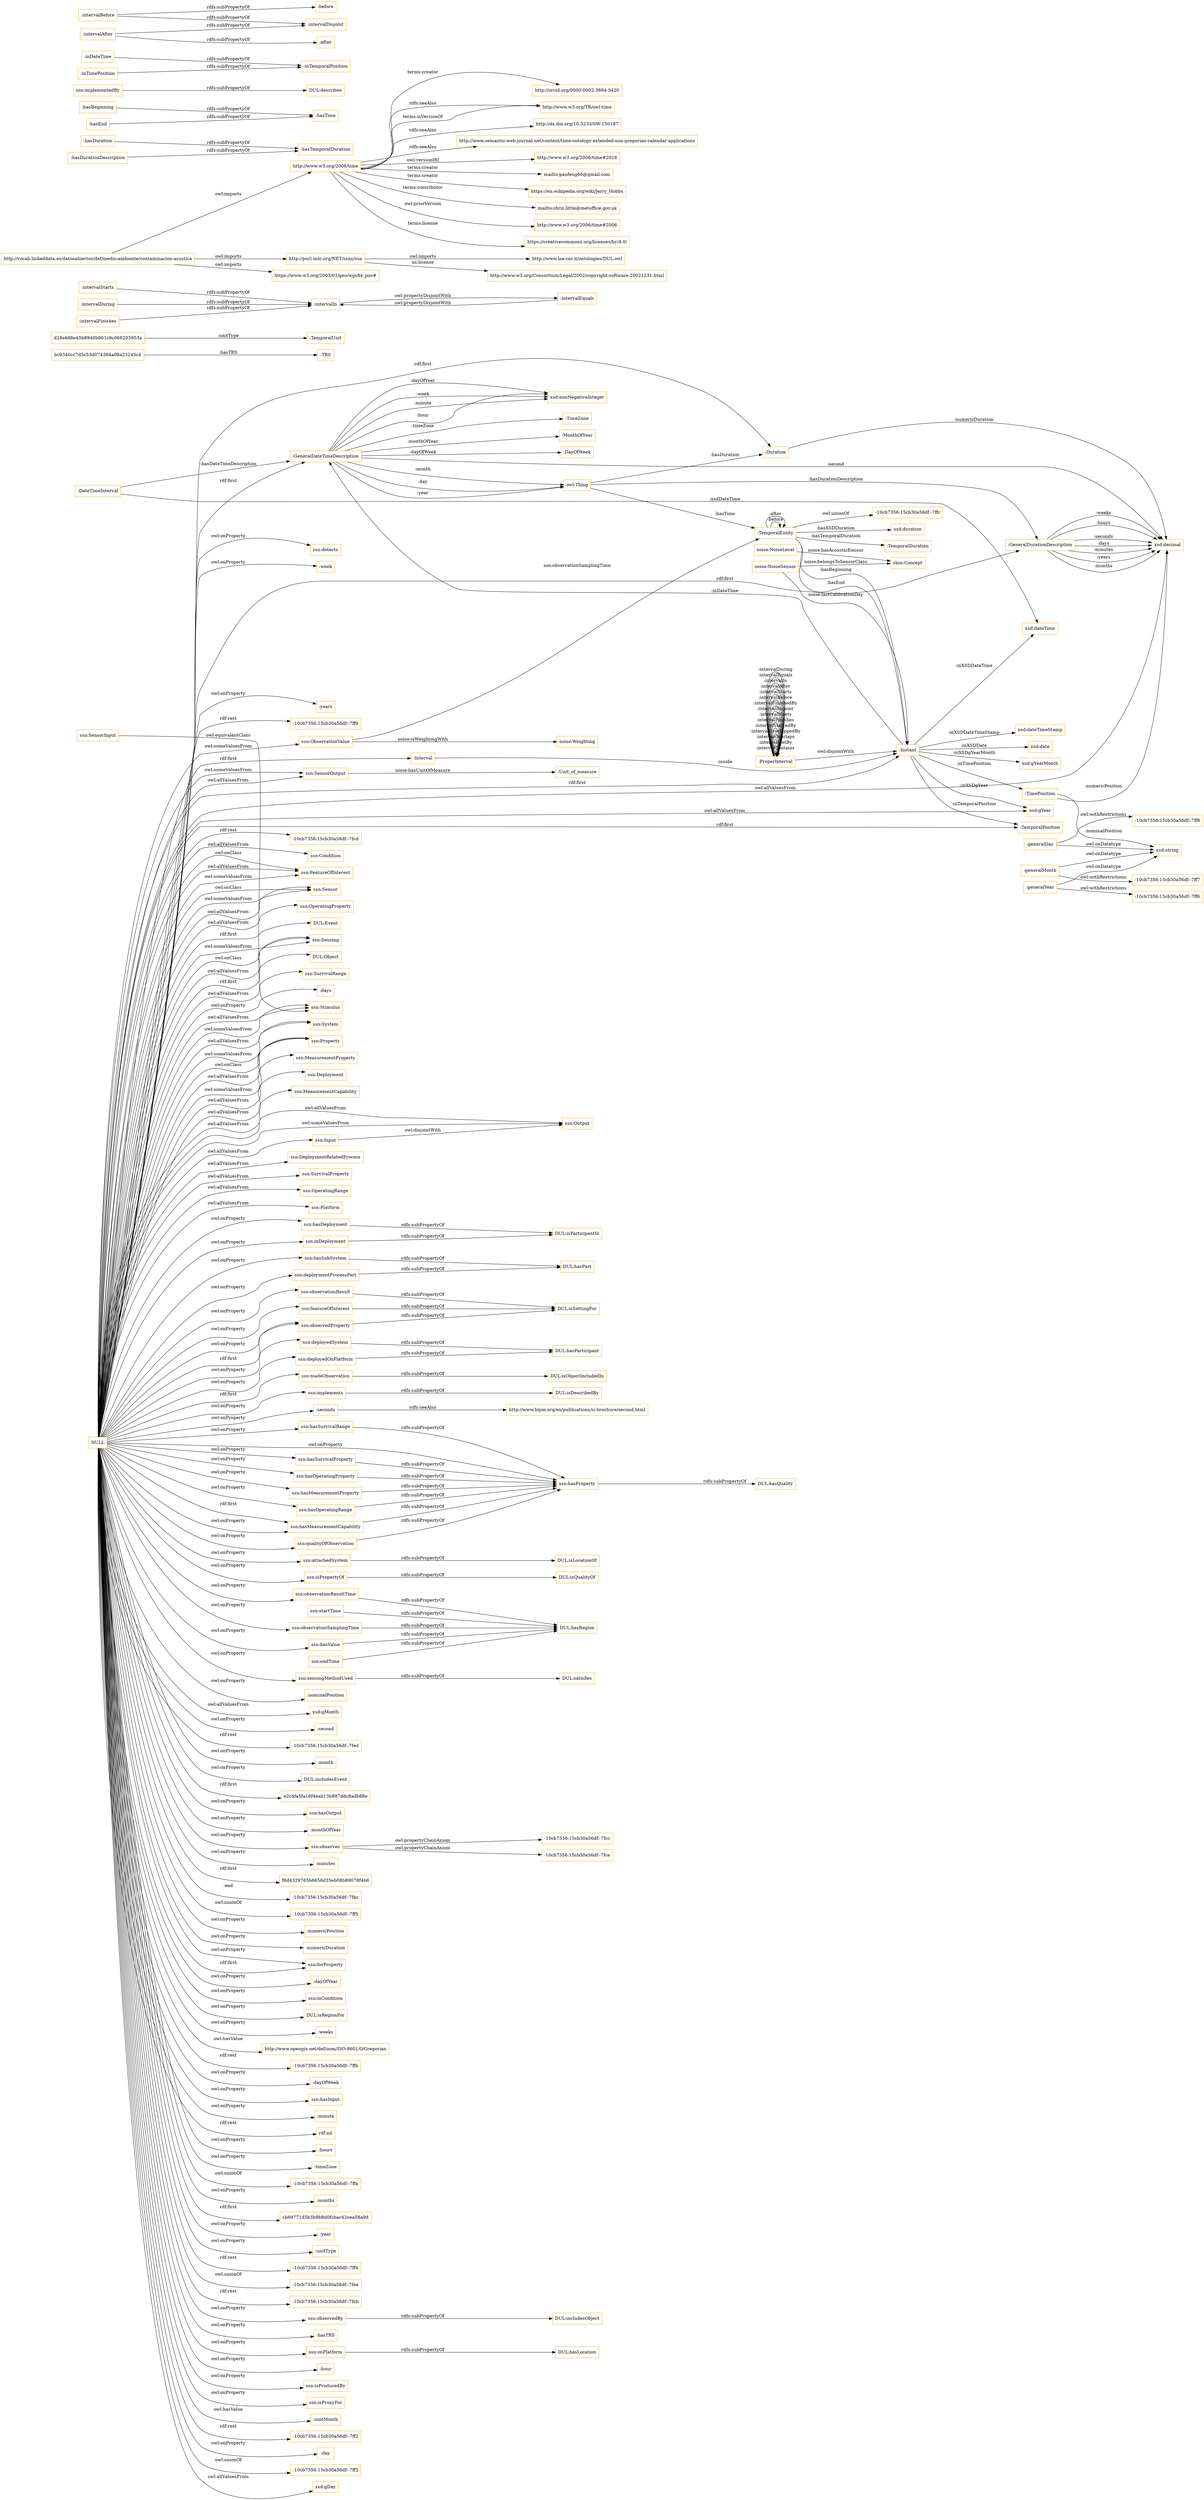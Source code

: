 digraph ar2dtool_diagram { 
rankdir=LR;
size="1501"
node [shape = rectangle, color="orange"]; ":Unit_of_measure" "skos:Concept" "noise:Weighting" "noise:NoiseSensor" "noise:NoiseLevel" ":TimeZone" ":GeneralDateTimeDescription" ":DateTimeInterval" "bc9340cc7d5c53d074384a08a23245c4" ":TRS" ":TemporalDuration" ":Duration" ":GeneralDurationDescription" ":ProperInterval" "d28e688a45b8940b961c9c068203953a" ":TimePosition" ":TemporalPosition" ":Interval" ":TemporalEntity" ":MonthOfYear" ":TemporalUnit" ":Instant" ":DayOfWeek" "ssn:Condition" "ssn:SensorOutput" "ssn:FeatureOfInterest" "ssn:Sensor" "ssn:OperatingProperty" "DUL:Event" "ssn:Sensing" "DUL:Object" "ssn:SurvivalRange" "ssn:Stimulus" "ssn:System" "ssn:Property" "ssn:MeasurementProperty" "ssn:Deployment" "ssn:MeasurementCapability" "ssn:Input" "ssn:DeploymentRelatedProcess" "ssn:SensorInput" "ssn:ObservationValue" "ssn:SurvivalProperty" "ssn:OperatingRange" "ssn:Output" "ssn:Platform" ; /*classes style*/
	"ssn:hasDeployment" -> "DUL:isParticipantIn" [ label = "rdfs:subPropertyOf" ];
	"ssn:hasSubSystem" -> "DUL:hasPart" [ label = "rdfs:subPropertyOf" ];
	":intervalIn" -> ":intervalEquals" [ label = "owl:propertyDisjointWith" ];
	"http://www.w3.org/2006/time" -> "http://orcid.org/0000-0002-3884-3420" [ label = "terms:creator" ];
	"http://www.w3.org/2006/time" -> "http://www.w3.org/TR/owl-time" [ label = "rdfs:seeAlso" ];
	"http://www.w3.org/2006/time" -> "http://dx.doi.org/10.3233/SW-150187" [ label = "rdfs:seeAlso" ];
	"http://www.w3.org/2006/time" -> "http://www.semantic-web-journal.net/content/time-ontology-extended-non-gregorian-calendar-applications" [ label = "rdfs:seeAlso" ];
	"http://www.w3.org/2006/time" -> "http://www.w3.org/TR/owl-time" [ label = "terms:isVersionOf" ];
	"http://www.w3.org/2006/time" -> "http://www.w3.org/2006/time#2016" [ label = "owl:versionIRI" ];
	"http://www.w3.org/2006/time" -> "mailto:panfeng66@gmail.com" [ label = "terms:creator" ];
	"http://www.w3.org/2006/time" -> "https://en.wikipedia.org/wiki/Jerry_Hobbs" [ label = "terms:creator" ];
	"http://www.w3.org/2006/time" -> "mailto:chris.little@metoffice.gov.uk" [ label = "terms:contributor" ];
	"http://www.w3.org/2006/time" -> "http://www.w3.org/2006/time#2006" [ label = "owl:priorVersion" ];
	"http://www.w3.org/2006/time" -> "https://creativecommons.org/licenses/by/4.0/" [ label = "terms:license" ];
	"ssn:inDeployment" -> "DUL:isParticipantIn" [ label = "rdfs:subPropertyOf" ];
	"ssn:deploymentProcessPart" -> "DUL:hasPart" [ label = "rdfs:subPropertyOf" ];
	":generalMonth" -> "-10cb7356:15cb30a56df:-7ff7" [ label = "owl:withRestrictions" ];
	":generalMonth" -> "xsd:string" [ label = "owl:onDatatype" ];
	":intervalStarts" -> ":intervalIn" [ label = "rdfs:subPropertyOf" ];
	"http://purl.oclc.org/NET/ssnx/ssn" -> "http://www.loa-cnr.it/ontologies/DUL.owl" [ label = "owl:imports" ];
	"http://purl.oclc.org/NET/ssnx/ssn" -> "http://www.w3.org/Consortium/Legal/2002/copyright-software-20021231.html" [ label = "ns:license" ];
	"ssn:observedProperty" -> "DUL:isSettingFor" [ label = "rdfs:subPropertyOf" ];
	"ssn:deployedSystem" -> "DUL:hasParticipant" [ label = "rdfs:subPropertyOf" ];
	":hasDuration" -> ":hasTemporalDuration" [ label = "rdfs:subPropertyOf" ];
	"ssn:deployedOnPlatform" -> "DUL:hasParticipant" [ label = "rdfs:subPropertyOf" ];
	"ssn:Input" -> "ssn:Output" [ label = "owl:disjointWith" ];
	":ProperInterval" -> ":Instant" [ label = "owl:disjointWith" ];
	":hasBeginning" -> ":hasTime" [ label = "rdfs:subPropertyOf" ];
	"ssn:observationResult" -> "DUL:isSettingFor" [ label = "rdfs:subPropertyOf" ];
	"ssn:madeObservation" -> "DUL:isObjectIncludedIn" [ label = "rdfs:subPropertyOf" ];
	"ssn:implements" -> "DUL:isDescribedBy" [ label = "rdfs:subPropertyOf" ];
	":intervalEquals" -> ":intervalIn" [ label = "owl:propertyDisjointWith" ];
	":seconds" -> "http://www.bipm.org/en/publications/si-brochure/second.html" [ label = "rdfs:seeAlso" ];
	"http://vocab.linkeddata.es/datosabiertos/def/medio-ambiente/contaminacion-acustica" -> "https://www.w3.org/2003/01/geo/wgs84_pos#" [ label = "owl:imports" ];
	"http://vocab.linkeddata.es/datosabiertos/def/medio-ambiente/contaminacion-acustica" -> "http://purl.oclc.org/NET/ssnx/ssn" [ label = "owl:imports" ];
	"http://vocab.linkeddata.es/datosabiertos/def/medio-ambiente/contaminacion-acustica" -> "http://www.w3.org/2006/time" [ label = "owl:imports" ];
	"ssn:hasProperty" -> "DUL:hasQuality" [ label = "rdfs:subPropertyOf" ];
	"ssn:implementedBy" -> "DUL:describes" [ label = "rdfs:subPropertyOf" ];
	"ssn:attachedSystem" -> "DUL:isLocationOf" [ label = "rdfs:subPropertyOf" ];
	":intervalDuring" -> ":intervalIn" [ label = "rdfs:subPropertyOf" ];
	"ssn:hasMeasurementProperty" -> "ssn:hasProperty" [ label = "rdfs:subPropertyOf" ];
	"ssn:hasOperatingRange" -> "ssn:hasProperty" [ label = "rdfs:subPropertyOf" ];
	"ssn:hasMeasurementCapability" -> "ssn:hasProperty" [ label = "rdfs:subPropertyOf" ];
	"ssn:isPropertyOf" -> "DUL:isQualityOf" [ label = "rdfs:subPropertyOf" ];
	"ssn:observationResultTime" -> "DUL:hasRegion" [ label = "rdfs:subPropertyOf" ];
	"ssn:sensingMethodUsed" -> "DUL:satisfies" [ label = "rdfs:subPropertyOf" ];
	"ssn:qualityOfObservation" -> "ssn:hasProperty" [ label = "rdfs:subPropertyOf" ];
	"ssn:startTime" -> "DUL:hasRegion" [ label = "rdfs:subPropertyOf" ];
	"ssn:hasSurvivalRange" -> "ssn:hasProperty" [ label = "rdfs:subPropertyOf" ];
	":inDateTime" -> ":inTemporalPosition" [ label = "rdfs:subPropertyOf" ];
	":intervalFinishes" -> ":intervalIn" [ label = "rdfs:subPropertyOf" ];
	"NULL" -> "ssn:MeasurementCapability" [ label = "owl:allValuesFrom" ];
	"NULL" -> "ssn:qualityOfObservation" [ label = "owl:onProperty" ];
	"NULL" -> "ssn:System" [ label = "owl:allValuesFrom" ];
	"NULL" -> "ssn:isPropertyOf" [ label = "owl:onProperty" ];
	"NULL" -> ":nominalPosition" [ label = "owl:onProperty" ];
	"NULL" -> "ssn:hasMeasurementCapability" [ label = "rdf:first" ];
	"NULL" -> "xsd:gMonth" [ label = "owl:allValuesFrom" ];
	"NULL" -> ":second" [ label = "owl:onProperty" ];
	"NULL" -> "ssn:FeatureOfInterest" [ label = "owl:allValuesFrom" ];
	"NULL" -> "ssn:hasDeployment" [ label = "owl:onProperty" ];
	"NULL" -> "-10cb7356:15cb30a56df:-7fed" [ label = "rdf:rest" ];
	"NULL" -> ":month" [ label = "owl:onProperty" ];
	"NULL" -> "ssn:Sensor" [ label = "owl:someValuesFrom" ];
	"NULL" -> "ssn:hasSurvivalRange" [ label = "owl:onProperty" ];
	"NULL" -> "ssn:implements" [ label = "owl:onProperty" ];
	"NULL" -> "ssn:observationSamplingTime" [ label = "owl:onProperty" ];
	"NULL" -> "ssn:System" [ label = "owl:someValuesFrom" ];
	"NULL" -> ":GeneralDurationDescription" [ label = "rdf:first" ];
	"NULL" -> "DUL:includesEvent" [ label = "owl:onProperty" ];
	"NULL" -> "ssn:madeObservation" [ label = "rdf:first" ];
	"NULL" -> "ssn:Input" [ label = "owl:allValuesFrom" ];
	"NULL" -> "ssn:observedProperty" [ label = "owl:onProperty" ];
	"NULL" -> "e2c4fa5fa16f4eab13b887ddc8adb88e" [ label = "rdf:first" ];
	"NULL" -> "ssn:Output" [ label = "owl:allValuesFrom" ];
	"NULL" -> "ssn:deploymentProcessPart" [ label = "owl:onProperty" ];
	"NULL" -> ":GeneralDateTimeDescription" [ label = "rdf:first" ];
	"NULL" -> "ssn:hasOutput" [ label = "owl:onProperty" ];
	"NULL" -> "DUL:Event" [ label = "rdf:first" ];
	"NULL" -> "ssn:deployedSystem" [ label = "owl:onProperty" ];
	"NULL" -> ":monthOfYear" [ label = "owl:onProperty" ];
	"NULL" -> "ssn:observes" [ label = "owl:onProperty" ];
	"NULL" -> "ssn:ObservationValue" [ label = "owl:someValuesFrom" ];
	"NULL" -> ":minutes" [ label = "owl:onProperty" ];
	"NULL" -> "f8d4329765b6656d35eb08b89078f4b6" [ label = "rdf:first" ];
	"NULL" -> "-10cb7356:15cb30a56df:-7fbc" [ label = ":ead" ];
	"NULL" -> "-10cb7356:15cb30a56df:-7ff5" [ label = "owl:unionOf" ];
	"NULL" -> "DUL:Object" [ label = "rdf:first" ];
	"NULL" -> ":numericPosition" [ label = "owl:onProperty" ];
	"NULL" -> "ssn:hasMeasurementCapability" [ label = "owl:onProperty" ];
	"NULL" -> "ssn:sensingMethodUsed" [ label = "owl:onProperty" ];
	"NULL" -> "ssn:inDeployment" [ label = "owl:onProperty" ];
	"NULL" -> "ssn:DeploymentRelatedProcess" [ label = "owl:allValuesFrom" ];
	"NULL" -> ":numericDuration" [ label = "owl:onProperty" ];
	"NULL" -> "ssn:forProperty" [ label = "owl:onProperty" ];
	"NULL" -> "ssn:Deployment" [ label = "owl:allValuesFrom" ];
	"NULL" -> ":dayOfYear" [ label = "owl:onProperty" ];
	"NULL" -> "ssn:inCondition" [ label = "owl:onProperty" ];
	"NULL" -> "DUL:isRegionFor" [ label = "owl:onProperty" ];
	"NULL" -> ":weeks" [ label = "owl:onProperty" ];
	"NULL" -> "http://www.opengis.net/def/uom/ISO-8601/0/Gregorian" [ label = "owl:hasValue" ];
	"NULL" -> "ssn:Stimulus" [ label = "owl:someValuesFrom" ];
	"NULL" -> ":TemporalPosition" [ label = "rdf:first" ];
	"NULL" -> "ssn:hasProperty" [ label = "owl:onProperty" ];
	"NULL" -> "-10cb7356:15cb30a56df:-7ffb" [ label = "rdf:rest" ];
	"NULL" -> "ssn:Sensor" [ label = "owl:allValuesFrom" ];
	"NULL" -> "ssn:Output" [ label = "owl:someValuesFrom" ];
	"NULL" -> ":dayOfWeek" [ label = "owl:onProperty" ];
	"NULL" -> "ssn:hasInput" [ label = "owl:onProperty" ];
	"NULL" -> ":minute" [ label = "owl:onProperty" ];
	"NULL" -> "ssn:SensorOutput" [ label = "owl:allValuesFrom" ];
	"NULL" -> "rdf:nil" [ label = "rdf:rest" ];
	"NULL" -> "ssn:Sensor" [ label = "owl:onClass" ];
	"NULL" -> "ssn:observationResult" [ label = "owl:onProperty" ];
	"NULL" -> ":hours" [ label = "owl:onProperty" ];
	"NULL" -> ":timeZone" [ label = "owl:onProperty" ];
	"NULL" -> "-10cb7356:15cb30a56df:-7ffa" [ label = "owl:unionOf" ];
	"NULL" -> "ssn:hasSurvivalProperty" [ label = "owl:onProperty" ];
	"NULL" -> "ssn:hasOperatingProperty" [ label = "owl:onProperty" ];
	"NULL" -> "ssn:Property" [ label = "owl:allValuesFrom" ];
	"NULL" -> ":months" [ label = "owl:onProperty" ];
	"NULL" -> "cb69771d5b3b9b8d0fcbac42eea58a9d" [ label = "rdf:first" ];
	"NULL" -> "ssn:hasOperatingRange" [ label = "owl:onProperty" ];
	"NULL" -> ":year" [ label = "owl:onProperty" ];
	"NULL" -> ":unitType" [ label = "owl:onProperty" ];
	"NULL" -> "-10cb7356:15cb30a56df:-7ff4" [ label = "rdf:rest" ];
	"NULL" -> ":Duration" [ label = "rdf:first" ];
	"NULL" -> "-10cb7356:15cb30a56df:-7fee" [ label = "owl:unionOf" ];
	"NULL" -> ":seconds" [ label = "owl:onProperty" ];
	"NULL" -> "-10cb7356:15cb30a56df:-7fcb" [ label = "rdf:rest" ];
	"NULL" -> "ssn:observedBy" [ label = "owl:onProperty" ];
	"NULL" -> "ssn:attachedSystem" [ label = "owl:onProperty" ];
	"NULL" -> "ssn:FeatureOfInterest" [ label = "owl:someValuesFrom" ];
	"NULL" -> ":hasTRS" [ label = "owl:onProperty" ];
	"NULL" -> "ssn:FeatureOfInterest" [ label = "owl:onClass" ];
	"NULL" -> "ssn:Stimulus" [ label = "owl:allValuesFrom" ];
	"NULL" -> "ssn:onPlatform" [ label = "owl:onProperty" ];
	"NULL" -> "ssn:OperatingRange" [ label = "owl:allValuesFrom" ];
	"NULL" -> ":hour" [ label = "owl:onProperty" ];
	"NULL" -> "ssn:Sensing" [ label = "owl:onClass" ];
	"NULL" -> "ssn:hasMeasurementProperty" [ label = "owl:onProperty" ];
	"NULL" -> "ssn:isProducedBy" [ label = "owl:onProperty" ];
	"NULL" -> "ssn:hasSubSystem" [ label = "owl:onProperty" ];
	"NULL" -> "ssn:isProxyFor" [ label = "owl:onProperty" ];
	"NULL" -> "ssn:Platform" [ label = "owl:allValuesFrom" ];
	"NULL" -> "ssn:SurvivalProperty" [ label = "owl:allValuesFrom" ];
	"NULL" -> ":unitMonth" [ label = "owl:hasValue" ];
	"NULL" -> "xsd:gYear" [ label = "owl:allValuesFrom" ];
	"NULL" -> "ssn:Property" [ label = "owl:someValuesFrom" ];
	"NULL" -> "-10cb7356:15cb30a56df:-7ff2" [ label = "rdf:rest" ];
	"NULL" -> ":day" [ label = "owl:onProperty" ];
	"NULL" -> "ssn:Property" [ label = "owl:onClass" ];
	"NULL" -> "ssn:deployedOnPlatform" [ label = "owl:onProperty" ];
	"NULL" -> "-10cb7356:15cb30a56df:-7ff3" [ label = "owl:unionOf" ];
	"NULL" -> "xsd:gDay" [ label = "owl:allValuesFrom" ];
	"NULL" -> "ssn:Sensing" [ label = "owl:allValuesFrom" ];
	"NULL" -> "ssn:detects" [ label = "owl:onProperty" ];
	"NULL" -> ":Interval" [ label = "rdf:first" ];
	"NULL" -> "ssn:Sensing" [ label = "owl:someValuesFrom" ];
	"NULL" -> "ssn:SurvivalRange" [ label = "owl:allValuesFrom" ];
	"NULL" -> "ssn:MeasurementProperty" [ label = "owl:allValuesFrom" ];
	"NULL" -> ":week" [ label = "owl:onProperty" ];
	"NULL" -> "-10cb7356:15cb30a56df:-7ff9" [ label = "rdf:rest" ];
	"NULL" -> ":years" [ label = "owl:onProperty" ];
	"NULL" -> ":Instant" [ label = "rdf:first" ];
	"NULL" -> "ssn:observationResultTime" [ label = "owl:onProperty" ];
	"NULL" -> "xsd:decimal" [ label = "owl:allValuesFrom" ];
	"NULL" -> "ssn:hasValue" [ label = "owl:onProperty" ];
	"NULL" -> "ssn:forProperty" [ label = "rdf:first" ];
	"NULL" -> "ssn:SensorOutput" [ label = "owl:someValuesFrom" ];
	"NULL" -> "ssn:featureOfInterest" [ label = "owl:onProperty" ];
	"NULL" -> "-10cb7356:15cb30a56df:-7fcd" [ label = "rdf:rest" ];
	"NULL" -> "ssn:OperatingProperty" [ label = "owl:allValuesFrom" ];
	"NULL" -> ":days" [ label = "owl:onProperty" ];
	"NULL" -> "ssn:Condition" [ label = "owl:allValuesFrom" ];
	"NULL" -> "ssn:observedProperty" [ label = "rdf:first" ];
	"ssn:SensorInput" -> "ssn:Stimulus" [ label = "owl:equivalentClass" ];
	"ssn:onPlatform" -> "DUL:hasLocation" [ label = "rdfs:subPropertyOf" ];
	":intervalBefore" -> ":intervalDisjoint" [ label = "rdfs:subPropertyOf" ];
	":intervalBefore" -> ":before" [ label = "rdfs:subPropertyOf" ];
	":TemporalEntity" -> "-10cb7356:15cb30a56df:-7ffc" [ label = "owl:unionOf" ];
	"ssn:observedBy" -> "DUL:includesObject" [ label = "rdfs:subPropertyOf" ];
	":intervalAfter" -> ":intervalDisjoint" [ label = "rdfs:subPropertyOf" ];
	":intervalAfter" -> ":after" [ label = "rdfs:subPropertyOf" ];
	":hasEnd" -> ":hasTime" [ label = "rdfs:subPropertyOf" ];
	"ssn:observes" -> "-10cb7356:15cb30a56df:-7fcc" [ label = "owl:propertyChainAxiom" ];
	"ssn:observes" -> "-10cb7356:15cb30a56df:-7fce" [ label = "owl:propertyChainAxiom" ];
	":inTimePosition" -> ":inTemporalPosition" [ label = "rdfs:subPropertyOf" ];
	"ssn:featureOfInterest" -> "DUL:isSettingFor" [ label = "rdfs:subPropertyOf" ];
	"ssn:hasValue" -> "DUL:hasRegion" [ label = "rdfs:subPropertyOf" ];
	"ssn:observationSamplingTime" -> "DUL:hasRegion" [ label = "rdfs:subPropertyOf" ];
	":generalDay" -> "-10cb7356:15cb30a56df:-7ff8" [ label = "owl:withRestrictions" ];
	":generalDay" -> "xsd:string" [ label = "owl:onDatatype" ];
	":generalYear" -> "-10cb7356:15cb30a56df:-7ff6" [ label = "owl:withRestrictions" ];
	":generalYear" -> "xsd:string" [ label = "owl:onDatatype" ];
	":hasDurationDescription" -> ":hasTemporalDuration" [ label = "rdfs:subPropertyOf" ];
	"ssn:endTime" -> "DUL:hasRegion" [ label = "rdfs:subPropertyOf" ];
	"ssn:hasOperatingProperty" -> "ssn:hasProperty" [ label = "rdfs:subPropertyOf" ];
	"ssn:hasSurvivalProperty" -> "ssn:hasProperty" [ label = "rdfs:subPropertyOf" ];
	":TimePosition" -> "xsd:string" [ label = ":nominalPosition" ];
	":GeneralDateTimeDescription" -> ":DayOfWeek" [ label = ":dayOfWeek" ];
	":TemporalEntity" -> ":Instant" [ label = ":hasEnd" ];
	":Instant" -> "xsd:gYear" [ label = ":inXSDgYear" ];
	":ProperInterval" -> ":ProperInterval" [ label = ":intervalContains" ];
	"ssn:ObservationValue" -> "noise:Weighting" [ label = "noise:isWeightingWith" ];
	":TemporalEntity" -> ":Instant" [ label = ":hasBeginning" ];
	":GeneralDurationDescription" -> "xsd:decimal" [ label = ":hours" ];
	"d28e688a45b8940b961c9c068203953a" -> ":TemporalUnit" [ label = ":unitType" ];
	":GeneralDateTimeDescription" -> "owl:Thing" [ label = ":year" ];
	":ProperInterval" -> ":ProperInterval" [ label = ":intervalMetBy" ];
	":Instant" -> "xsd:dateTimeStamp" [ label = ":inXSDDateTimeStamp" ];
	"owl:Thing" -> ":GeneralDurationDescription" [ label = ":hasDurationDescription" ];
	":ProperInterval" -> ":ProperInterval" [ label = ":intervalOverlaps" ];
	":GeneralDurationDescription" -> "xsd:decimal" [ label = ":seconds" ];
	":Instant" -> "xsd:date" [ label = ":inXSDDate" ];
	":DateTimeInterval" -> "xsd:dateTime" [ label = ":xsdDateTime" ];
	":ProperInterval" -> ":ProperInterval" [ label = ":intervalOverlappedBy" ];
	":GeneralDateTimeDescription" -> ":TimeZone" [ label = ":timeZone" ];
	":Instant" -> ":TemporalPosition" [ label = ":inTemporalPosition" ];
	":GeneralDurationDescription" -> "xsd:decimal" [ label = ":days" ];
	"ssn:SensorOutput" -> ":Unit_of_measure" [ label = "noise:hasUnitOfMeasure" ];
	"owl:Thing" -> ":TemporalEntity" [ label = ":hasTime" ];
	":ProperInterval" -> ":ProperInterval" [ label = ":intervalStartedBy" ];
	":Instant" -> "xsd:dateTime" [ label = ":inXSDDateTime" ];
	":Instant" -> "xsd:gYearMonth" [ label = ":inXSDgYearMonth" ];
	":Instant" -> ":GeneralDateTimeDescription" [ label = ":inDateTime" ];
	":TemporalEntity" -> "xsd:duration" [ label = ":hasXSDDuration" ];
	"ssn:ObservationValue" -> ":TemporalEntity" [ label = "ssn:observationSamplingTime" ];
	":GeneralDateTimeDescription" -> "xsd:nonNegativeInteger" [ label = ":minute" ];
	":GeneralDurationDescription" -> "xsd:decimal" [ label = ":minutes" ];
	":GeneralDateTimeDescription" -> "xsd:nonNegativeInteger" [ label = ":hour" ];
	":ProperInterval" -> ":ProperInterval" [ label = ":intervalFinishes" ];
	"noise:NoiseLevel" -> "skos:Concept" [ label = "noise:hasAcousticEmisor" ];
	":Instant" -> ":TimePosition" [ label = ":inTimePosition" ];
	":GeneralDurationDescription" -> "xsd:decimal" [ label = ":years" ];
	":ProperInterval" -> ":ProperInterval" [ label = ":intervalMeets" ];
	"bc9340cc7d5c53d074384a08a23245c4" -> ":TRS" [ label = ":hasTRS" ];
	":GeneralDateTimeDescription" -> "xsd:nonNegativeInteger" [ label = ":dayOfYear" ];
	":GeneralDateTimeDescription" -> "xsd:nonNegativeInteger" [ label = ":week" ];
	"owl:Thing" -> ":Duration" [ label = ":hasDuration" ];
	":GeneralDurationDescription" -> "xsd:decimal" [ label = ":months" ];
	":TimePosition" -> "xsd:decimal" [ label = ":numericPosition" ];
	":TemporalEntity" -> ":TemporalDuration" [ label = ":hasTemporalDuration" ];
	":GeneralDateTimeDescription" -> "owl:Thing" [ label = ":month" ];
	":ProperInterval" -> ":ProperInterval" [ label = ":intervalDisjoint" ];
	":ProperInterval" -> ":ProperInterval" [ label = ":intervalFinishedBy" ];
	":TemporalEntity" -> ":TemporalEntity" [ label = ":before" ];
	":ProperInterval" -> ":ProperInterval" [ label = ":intervalBefore" ];
	":GeneralDateTimeDescription" -> "xsd:decimal" [ label = ":second" ];
	":GeneralDurationDescription" -> "xsd:decimal" [ label = ":weeks" ];
	":TemporalEntity" -> ":TemporalEntity" [ label = ":after" ];
	"noise:NoiseSensor" -> ":Instant" [ label = "noise:lastCalibrationDay" ];
	":ProperInterval" -> ":ProperInterval" [ label = ":intervalStarts" ];
	":GeneralDateTimeDescription" -> ":MonthOfYear" [ label = ":monthOfYear" ];
	":ProperInterval" -> ":ProperInterval" [ label = ":intervalAfter" ];
	":Interval" -> ":Instant" [ label = ":inside" ];
	":GeneralDateTimeDescription" -> "owl:Thing" [ label = ":day" ];
	"noise:NoiseSensor" -> "skos:Concept" [ label = "noise:belongsToSensorClass" ];
	":DateTimeInterval" -> ":GeneralDateTimeDescription" [ label = ":hasDateTimeDescription" ];
	":ProperInterval" -> ":ProperInterval" [ label = ":intervalIn" ];
	":Duration" -> "xsd:decimal" [ label = ":numericDuration" ];
	":ProperInterval" -> ":ProperInterval" [ label = ":intervalEquals" ];
	":ProperInterval" -> ":ProperInterval" [ label = ":intervalDuring" ];

}
